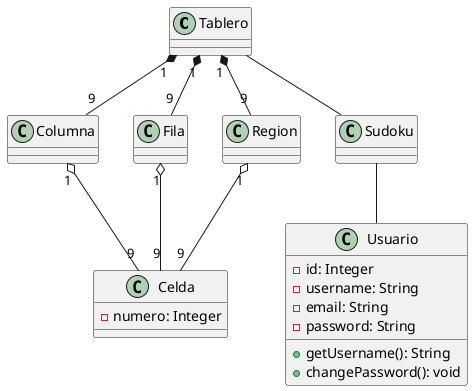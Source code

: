 @startuml

class Tablero
class Usuario {
  -id: Integer
  -username: String
  -email: String
  -password: String
  +getUsername(): String
  +changePassword(): void
}
class Columna
class Fila
class Celda {
  -numero: Integer
}
class Region
class Sudoku

Fila "1" o-- "9" Celda
Columna "1" o-- "9" Celda
Region "1" o-- "9" Celda

Tablero "1" *-- "9" Fila
Tablero "1" *-- "9" Columna
Tablero "1" *-- "9" Region

Tablero  -- Sudoku
Sudoku -- Usuario

@enduml
